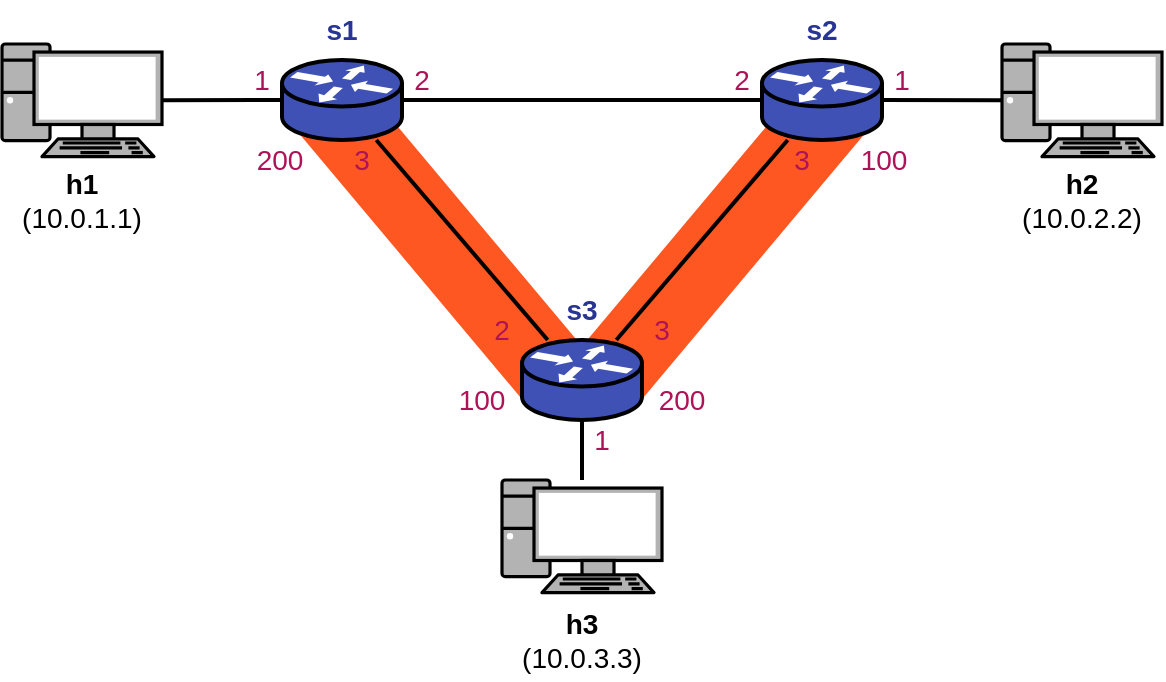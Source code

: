 <mxfile version="10.6.3" type="device"><diagram id="ZUv-DnopKN5DnRE6z1I6" name="Page-1"><mxGraphModel dx="1078" dy="828" grid="1" gridSize="10" guides="1" tooltips="1" connect="1" arrows="1" fold="1" page="1" pageScale="1" pageWidth="1000" pageHeight="600" math="0" shadow="0"><root><mxCell id="0"/><mxCell id="0FZNFzFhKnZYI5jpZm02-38" value="Tunnel Alt" parent="0"/><mxCell id="0FZNFzFhKnZYI5jpZm02-40" value="" style="rounded=0;whiteSpace=wrap;html=1;strokeColor=none;fillColor=#FF5722;fontSize=14;fontColor=#000000;rotation=50;" vertex="1" parent="0FZNFzFhKnZYI5jpZm02-38"><mxGeometry x="149" y="122" width="184" height="40" as="geometry"/></mxCell><mxCell id="0FZNFzFhKnZYI5jpZm02-41" value="" style="rounded=0;whiteSpace=wrap;html=1;strokeColor=none;fillColor=#FF5722;fontSize=14;fontColor=#000000;rotation=130;" vertex="1" parent="0FZNFzFhKnZYI5jpZm02-38"><mxGeometry x="287" y="122" width="184" height="40" as="geometry"/></mxCell><mxCell id="0FZNFzFhKnZYI5jpZm02-45" value="200" style="text;html=1;strokeColor=none;fillColor=none;align=center;verticalAlign=middle;whiteSpace=wrap;rounded=0;fontStyle=0;fontSize=14;fontColor=#AD1457;" vertex="1" parent="0FZNFzFhKnZYI5jpZm02-38"><mxGeometry x="149" y="90" width="20" height="20" as="geometry"/></mxCell><mxCell id="0FZNFzFhKnZYI5jpZm02-46" value="100" style="text;html=1;strokeColor=none;fillColor=none;align=center;verticalAlign=middle;whiteSpace=wrap;rounded=0;fontStyle=0;fontSize=14;fontColor=#AD1457;" vertex="1" parent="0FZNFzFhKnZYI5jpZm02-38"><mxGeometry x="451" y="90" width="20" height="20" as="geometry"/></mxCell><mxCell id="0FZNFzFhKnZYI5jpZm02-47" value="200" style="text;html=1;strokeColor=none;fillColor=none;align=center;verticalAlign=middle;whiteSpace=wrap;rounded=0;fontStyle=0;fontSize=14;fontColor=#AD1457;" vertex="1" parent="0FZNFzFhKnZYI5jpZm02-38"><mxGeometry x="350" y="210" width="20" height="20" as="geometry"/></mxCell><mxCell id="0FZNFzFhKnZYI5jpZm02-48" value="100" style="text;html=1;strokeColor=none;fillColor=none;align=center;verticalAlign=middle;whiteSpace=wrap;rounded=0;fontStyle=0;fontSize=14;fontColor=#AD1457;" vertex="1" parent="0FZNFzFhKnZYI5jpZm02-38"><mxGeometry x="250" y="210" width="20" height="20" as="geometry"/></mxCell><mxCell id="0FZNFzFhKnZYI5jpZm02-34" value="Tunnel" parent="0" visible="0"/><mxCell id="0FZNFzFhKnZYI5jpZm02-35" value="" style="rounded=0;whiteSpace=wrap;html=1;strokeColor=none;fillColor=#FF5722;fontSize=14;fontColor=#000000;" vertex="1" parent="0FZNFzFhKnZYI5jpZm02-34"><mxGeometry x="200" y="50" width="220" height="40" as="geometry"/></mxCell><mxCell id="0FZNFzFhKnZYI5jpZm02-36" value="200" style="text;html=1;strokeColor=none;fillColor=none;align=center;verticalAlign=middle;whiteSpace=wrap;rounded=0;fontStyle=0;fontSize=14;fontColor=#AD1457;" vertex="1" parent="0FZNFzFhKnZYI5jpZm02-34"><mxGeometry x="220" y="30" width="20" height="20" as="geometry"/></mxCell><mxCell id="0FZNFzFhKnZYI5jpZm02-37" value="100" style="text;html=1;strokeColor=none;fillColor=none;align=center;verticalAlign=middle;whiteSpace=wrap;rounded=0;fontStyle=0;fontSize=14;fontColor=#AD1457;" vertex="1" parent="0FZNFzFhKnZYI5jpZm02-34"><mxGeometry x="380" y="30" width="20" height="20" as="geometry"/></mxCell><mxCell id="1" parent="0"/><mxCell id="0FZNFzFhKnZYI5jpZm02-10" style="rounded=0;orthogonalLoop=1;jettySize=auto;html=1;endArrow=none;endFill=0;strokeWidth=2;" edge="1" parent="1" source="0FZNFzFhKnZYI5jpZm02-2" target="0FZNFzFhKnZYI5jpZm02-4"><mxGeometry relative="1" as="geometry"/></mxCell><mxCell id="0FZNFzFhKnZYI5jpZm02-11" style="edgeStyle=none;rounded=0;orthogonalLoop=1;jettySize=auto;html=1;endArrow=none;endFill=0;strokeWidth=2;" edge="1" parent="1" source="0FZNFzFhKnZYI5jpZm02-2" target="0FZNFzFhKnZYI5jpZm02-6"><mxGeometry relative="1" as="geometry"/></mxCell><mxCell id="0FZNFzFhKnZYI5jpZm02-2" value="" style="shape=mxgraph.cisco.routers.router;html=1;dashed=0;fillColor=#3F51B5;strokeColor=#000000;strokeWidth=2;verticalLabelPosition=bottom;verticalAlign=top;align=center;outlineConnect=0;" vertex="1" parent="1"><mxGeometry x="160" y="50" width="60" height="40" as="geometry"/></mxCell><mxCell id="0FZNFzFhKnZYI5jpZm02-4" value="" style="fontColor=#0066CC;verticalAlign=top;verticalLabelPosition=bottom;labelPosition=center;align=center;html=1;outlineConnect=0;fillColor=#B3B3B3;strokeColor=#000000;gradientColor=none;gradientDirection=north;strokeWidth=2;shape=mxgraph.networks.pc;aspect=fixed;" vertex="1" parent="1"><mxGeometry x="20" y="42" width="80" height="56.34" as="geometry"/></mxCell><mxCell id="0FZNFzFhKnZYI5jpZm02-12" style="edgeStyle=none;rounded=0;orthogonalLoop=1;jettySize=auto;html=1;endArrow=none;endFill=0;strokeWidth=2;" edge="1" parent="1" source="0FZNFzFhKnZYI5jpZm02-6" target="0FZNFzFhKnZYI5jpZm02-8"><mxGeometry relative="1" as="geometry"/></mxCell><mxCell id="0FZNFzFhKnZYI5jpZm02-6" value="" style="shape=mxgraph.cisco.routers.router;html=1;dashed=0;fillColor=#3F51B5;strokeColor=#000000;strokeWidth=2;verticalLabelPosition=bottom;verticalAlign=top;align=center;outlineConnect=0;" vertex="1" parent="1"><mxGeometry x="400" y="50" width="60" height="40" as="geometry"/></mxCell><mxCell id="0FZNFzFhKnZYI5jpZm02-13" style="edgeStyle=none;rounded=0;orthogonalLoop=1;jettySize=auto;html=1;endArrow=none;endFill=0;strokeWidth=2;" edge="1" parent="1" source="0FZNFzFhKnZYI5jpZm02-7" target="0FZNFzFhKnZYI5jpZm02-2"><mxGeometry relative="1" as="geometry"/></mxCell><mxCell id="0FZNFzFhKnZYI5jpZm02-14" style="edgeStyle=none;rounded=0;orthogonalLoop=1;jettySize=auto;html=1;endArrow=none;endFill=0;strokeWidth=2;" edge="1" parent="1" source="0FZNFzFhKnZYI5jpZm02-7" target="0FZNFzFhKnZYI5jpZm02-6"><mxGeometry relative="1" as="geometry"/></mxCell><mxCell id="0FZNFzFhKnZYI5jpZm02-15" style="edgeStyle=none;rounded=0;orthogonalLoop=1;jettySize=auto;html=1;endArrow=none;endFill=0;strokeWidth=2;" edge="1" parent="1" source="0FZNFzFhKnZYI5jpZm02-7" target="0FZNFzFhKnZYI5jpZm02-9"><mxGeometry relative="1" as="geometry"/></mxCell><mxCell id="0FZNFzFhKnZYI5jpZm02-7" value="" style="shape=mxgraph.cisco.routers.router;html=1;dashed=0;fillColor=#3F51B5;strokeColor=#000000;strokeWidth=2;verticalLabelPosition=bottom;verticalAlign=top;align=center;outlineConnect=0;" vertex="1" parent="1"><mxGeometry x="280" y="190" width="60" height="40" as="geometry"/></mxCell><mxCell id="0FZNFzFhKnZYI5jpZm02-8" value="" style="fontColor=#0066CC;verticalAlign=top;verticalLabelPosition=bottom;labelPosition=center;align=center;html=1;outlineConnect=0;fillColor=#B3B3B3;strokeColor=#000000;gradientColor=none;gradientDirection=north;strokeWidth=2;shape=mxgraph.networks.pc;aspect=fixed;" vertex="1" parent="1"><mxGeometry x="520" y="42" width="80" height="56.34" as="geometry"/></mxCell><mxCell id="0FZNFzFhKnZYI5jpZm02-9" value="" style="fontColor=#0066CC;verticalAlign=top;verticalLabelPosition=bottom;labelPosition=center;align=center;html=1;outlineConnect=0;fillColor=#B3B3B3;strokeColor=#000000;gradientColor=none;gradientDirection=north;strokeWidth=2;shape=mxgraph.networks.pc;aspect=fixed;" vertex="1" parent="1"><mxGeometry x="270" y="260" width="80" height="56.34" as="geometry"/></mxCell><mxCell id="0FZNFzFhKnZYI5jpZm02-16" value="s1" style="text;html=1;strokeColor=none;fillColor=none;align=center;verticalAlign=middle;whiteSpace=wrap;rounded=0;fontStyle=1;fontSize=14;fontColor=#283593;" vertex="1" parent="1"><mxGeometry x="160" y="20" width="60" height="30" as="geometry"/></mxCell><mxCell id="0FZNFzFhKnZYI5jpZm02-17" value="s2" style="text;html=1;strokeColor=none;fillColor=none;align=center;verticalAlign=middle;whiteSpace=wrap;rounded=0;fontStyle=1;fontSize=14;fontColor=#283593;" vertex="1" parent="1"><mxGeometry x="400" y="20" width="60" height="30" as="geometry"/></mxCell><mxCell id="0FZNFzFhKnZYI5jpZm02-18" value="s3" style="text;html=1;strokeColor=none;fillColor=none;align=center;verticalAlign=middle;whiteSpace=wrap;rounded=0;fontStyle=1;fontSize=14;fontColor=#283593;" vertex="1" parent="1"><mxGeometry x="280" y="160" width="60" height="30" as="geometry"/></mxCell><mxCell id="0FZNFzFhKnZYI5jpZm02-19" value="1" style="text;html=1;strokeColor=none;fillColor=none;align=center;verticalAlign=middle;whiteSpace=wrap;rounded=0;fontStyle=0;fontSize=14;fontColor=#AD1457;" vertex="1" parent="1"><mxGeometry x="140" y="50" width="20" height="20" as="geometry"/></mxCell><mxCell id="0FZNFzFhKnZYI5jpZm02-20" value="1" style="text;html=1;strokeColor=none;fillColor=none;align=center;verticalAlign=middle;whiteSpace=wrap;rounded=0;fontStyle=0;fontSize=14;fontColor=#AD1457;" vertex="1" parent="1"><mxGeometry x="460" y="50" width="20" height="20" as="geometry"/></mxCell><mxCell id="0FZNFzFhKnZYI5jpZm02-21" value="1" style="text;html=1;strokeColor=none;fillColor=none;align=center;verticalAlign=middle;whiteSpace=wrap;rounded=0;fontStyle=0;fontSize=14;fontColor=#AD1457;" vertex="1" parent="1"><mxGeometry x="310" y="230" width="20" height="20" as="geometry"/></mxCell><mxCell id="0FZNFzFhKnZYI5jpZm02-22" value="2" style="text;html=1;strokeColor=none;fillColor=none;align=center;verticalAlign=middle;whiteSpace=wrap;rounded=0;fontStyle=0;fontSize=14;fontColor=#AD1457;" vertex="1" parent="1"><mxGeometry x="220" y="50" width="20" height="20" as="geometry"/></mxCell><mxCell id="0FZNFzFhKnZYI5jpZm02-23" value="2" style="text;html=1;strokeColor=none;fillColor=none;align=center;verticalAlign=middle;whiteSpace=wrap;rounded=0;fontStyle=0;fontSize=14;fontColor=#AD1457;" vertex="1" parent="1"><mxGeometry x="380" y="50" width="20" height="20" as="geometry"/></mxCell><mxCell id="0FZNFzFhKnZYI5jpZm02-24" value="2" style="text;html=1;strokeColor=none;fillColor=none;align=center;verticalAlign=middle;whiteSpace=wrap;rounded=0;fontStyle=0;fontSize=14;fontColor=#AD1457;" vertex="1" parent="1"><mxGeometry x="260" y="175" width="20" height="20" as="geometry"/></mxCell><mxCell id="0FZNFzFhKnZYI5jpZm02-25" value="3" style="text;html=1;strokeColor=none;fillColor=none;align=center;verticalAlign=middle;whiteSpace=wrap;rounded=0;fontStyle=0;fontSize=14;fontColor=#AD1457;" vertex="1" parent="1"><mxGeometry x="190" y="90" width="20" height="20" as="geometry"/></mxCell><mxCell id="0FZNFzFhKnZYI5jpZm02-26" value="3" style="text;html=1;strokeColor=none;fillColor=none;align=center;verticalAlign=middle;whiteSpace=wrap;rounded=0;fontStyle=0;fontSize=14;fontColor=#AD1457;" vertex="1" parent="1"><mxGeometry x="410" y="90" width="20" height="20" as="geometry"/></mxCell><mxCell id="0FZNFzFhKnZYI5jpZm02-27" value="3" style="text;html=1;strokeColor=none;fillColor=none;align=center;verticalAlign=middle;whiteSpace=wrap;rounded=0;fontStyle=0;fontSize=14;fontColor=#AD1457;" vertex="1" parent="1"><mxGeometry x="340" y="175" width="20" height="20" as="geometry"/></mxCell><mxCell id="0FZNFzFhKnZYI5jpZm02-28" value="h1&lt;br&gt;&lt;span style=&quot;font-weight: normal&quot;&gt;(10.0.1.1)&lt;/span&gt;&lt;br&gt;" style="text;html=1;strokeColor=none;fillColor=none;align=center;verticalAlign=middle;whiteSpace=wrap;rounded=0;fontStyle=1;fontSize=14;fontColor=#000000;" vertex="1" parent="1"><mxGeometry x="20" y="100" width="80" height="40" as="geometry"/></mxCell><mxCell id="0FZNFzFhKnZYI5jpZm02-29" value="h2&lt;br&gt;&lt;span style=&quot;font-weight: normal&quot;&gt;(10.0.2.2)&lt;/span&gt;&lt;br&gt;" style="text;html=1;strokeColor=none;fillColor=none;align=center;verticalAlign=middle;whiteSpace=wrap;rounded=0;fontStyle=1;fontSize=14;fontColor=#000000;" vertex="1" parent="1"><mxGeometry x="520" y="100" width="80" height="40" as="geometry"/></mxCell><mxCell id="0FZNFzFhKnZYI5jpZm02-30" value="h3&lt;br&gt;&lt;span style=&quot;font-weight: normal&quot;&gt;(10.0.3.3)&lt;/span&gt;&lt;br&gt;" style="text;html=1;strokeColor=none;fillColor=none;align=center;verticalAlign=middle;whiteSpace=wrap;rounded=0;fontStyle=1;fontSize=14;fontColor=#000000;" vertex="1" parent="1"><mxGeometry x="270" y="320" width="80" height="40" as="geometry"/></mxCell></root></mxGraphModel></diagram></mxfile>